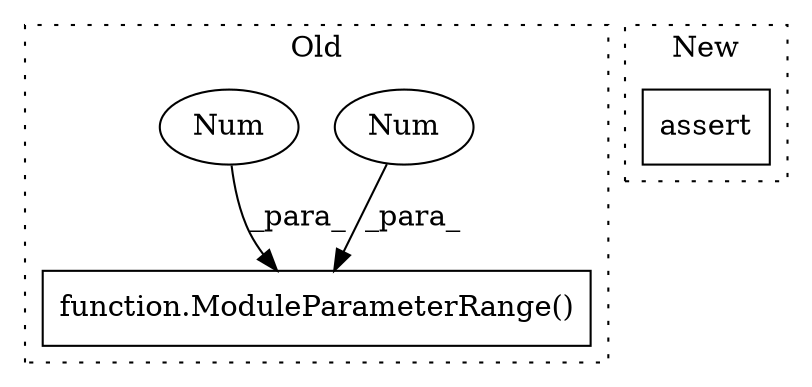 digraph G {
subgraph cluster0 {
1 [label="function.ModuleParameterRange()" a="75" s="1023,1052" l="21,22" shape="box"];
3 [label="Num" a="76" s="1049" l="3" shape="ellipse"];
4 [label="Num" a="76" s="1044" l="3" shape="ellipse"];
label = "Old";
style="dotted";
}
subgraph cluster1 {
2 [label="assert" a="65" s="679" l="7" shape="box"];
label = "New";
style="dotted";
}
3 -> 1 [label="_para_"];
4 -> 1 [label="_para_"];
}